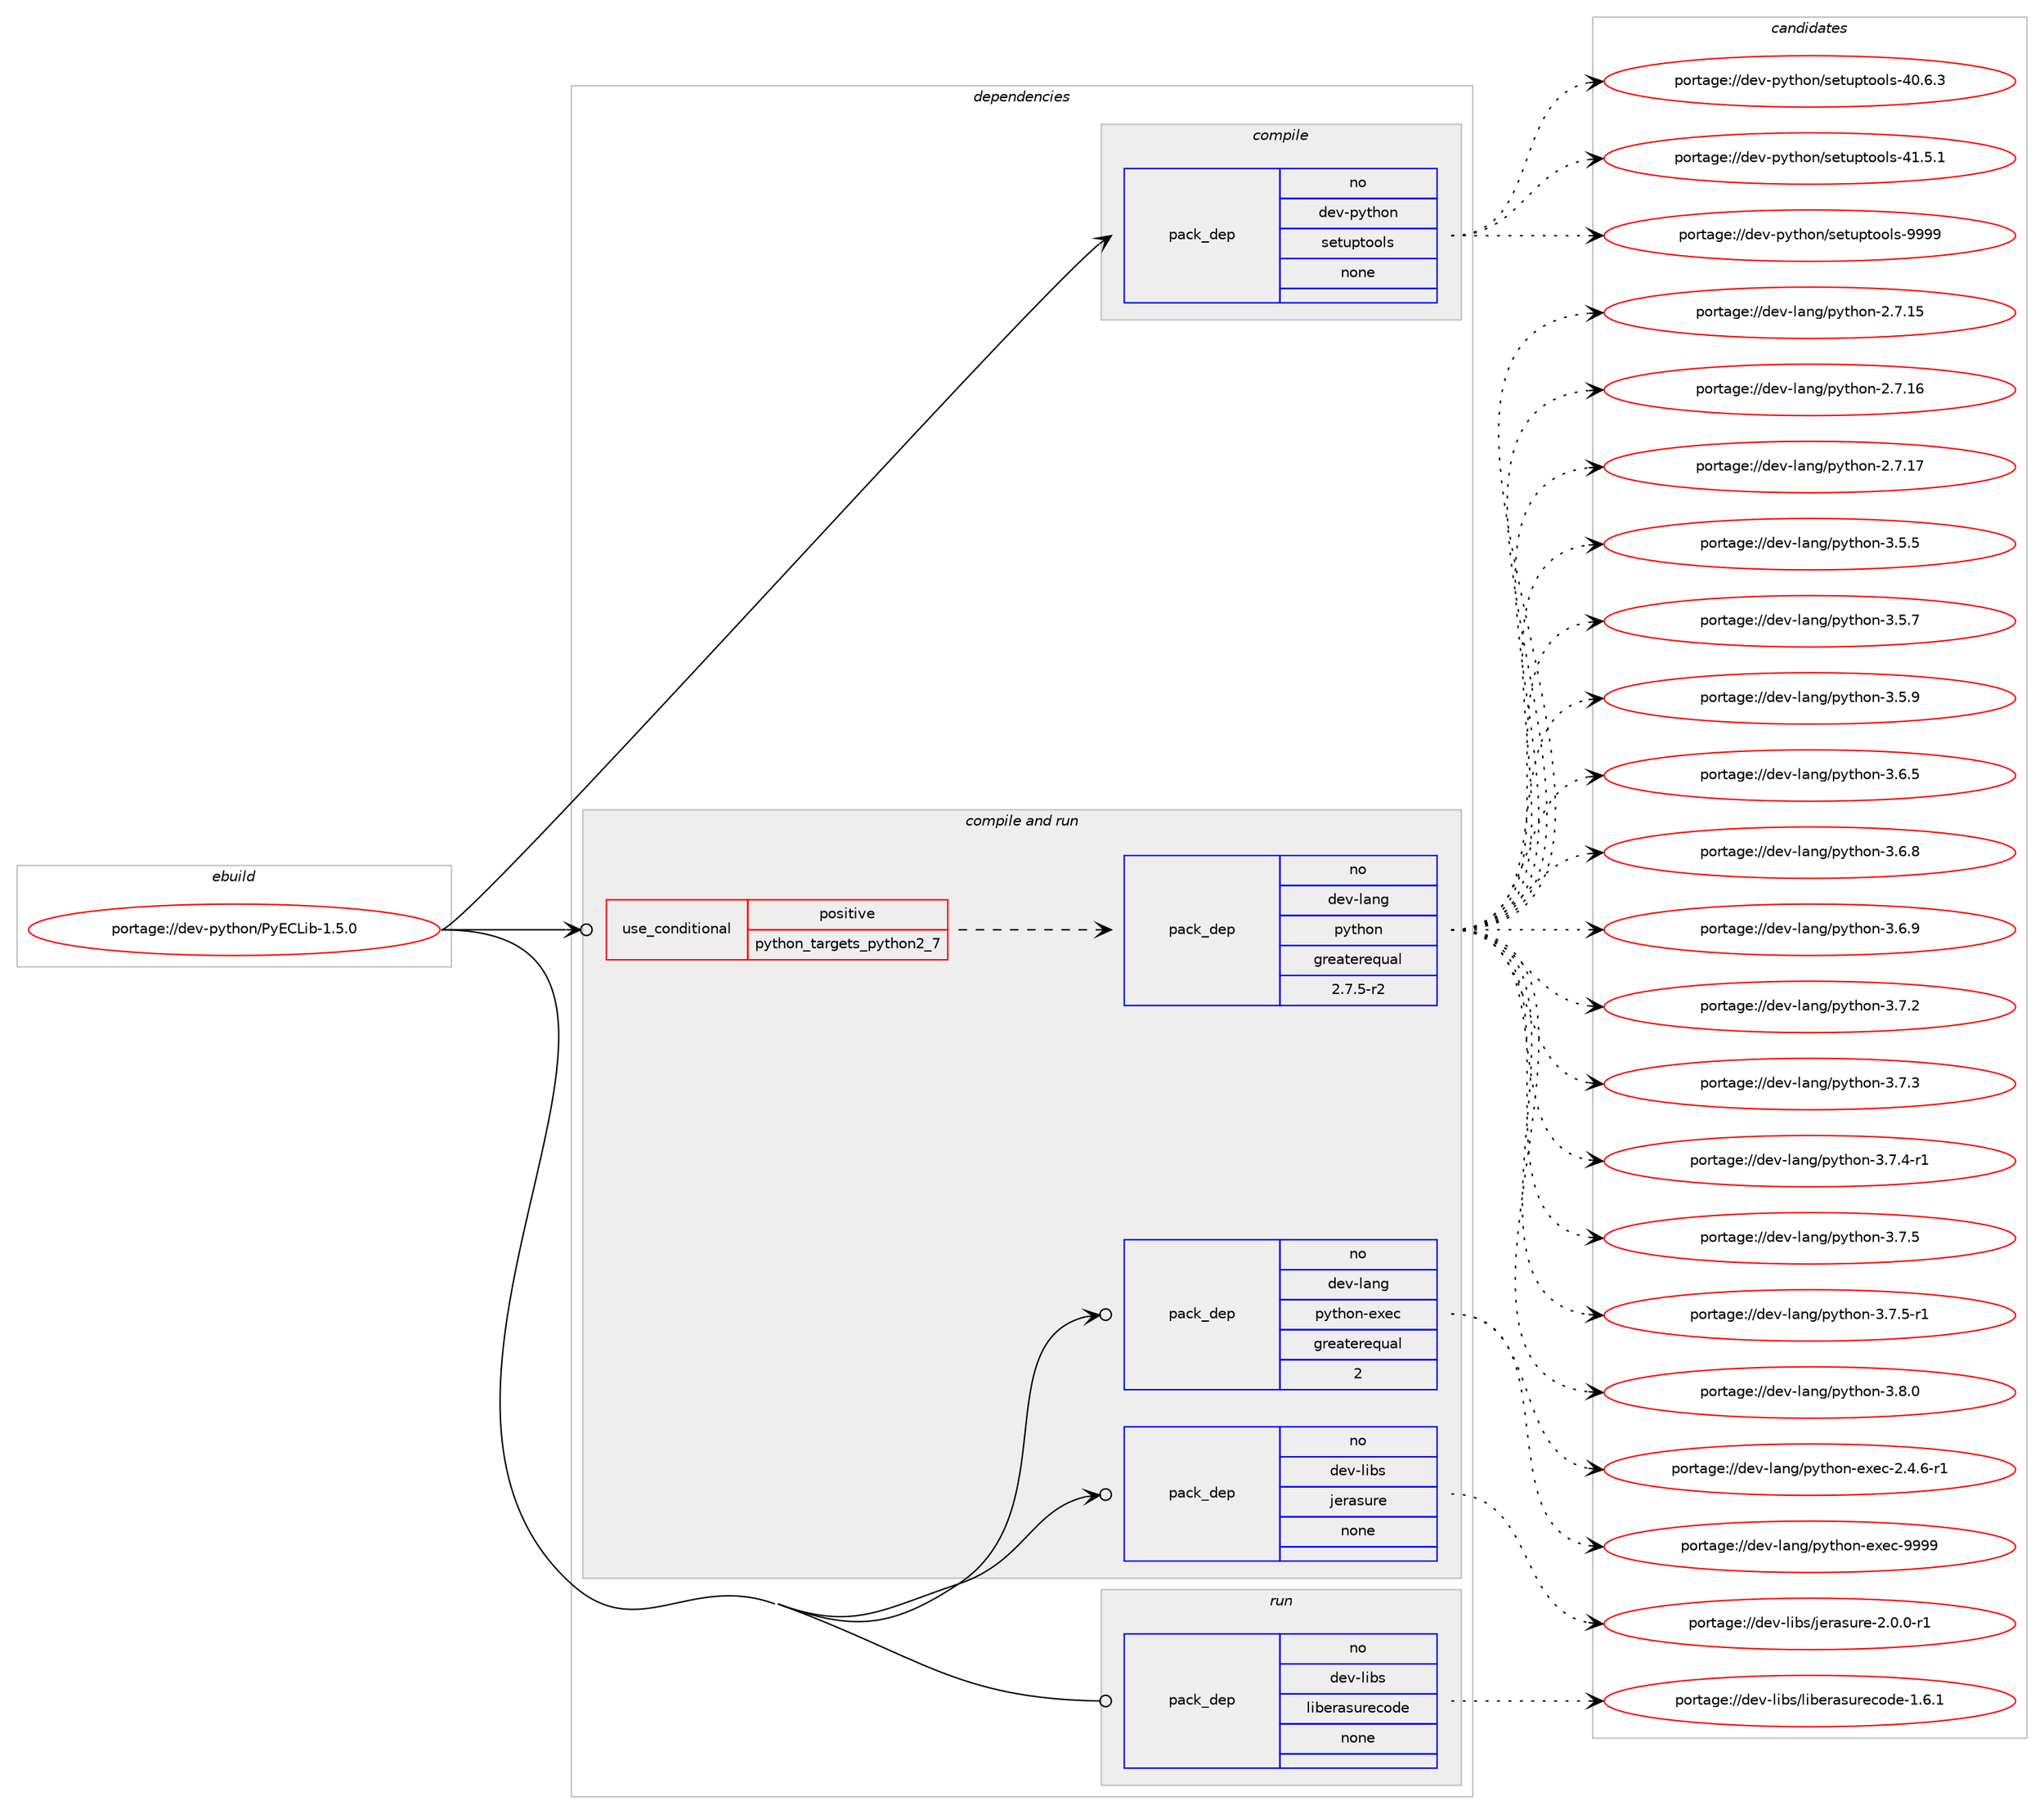 digraph prolog {

# *************
# Graph options
# *************

newrank=true;
concentrate=true;
compound=true;
graph [rankdir=LR,fontname=Helvetica,fontsize=10,ranksep=1.5];#, ranksep=2.5, nodesep=0.2];
edge  [arrowhead=vee];
node  [fontname=Helvetica,fontsize=10];

# **********
# The ebuild
# **********

subgraph cluster_leftcol {
color=gray;
rank=same;
label=<<i>ebuild</i>>;
id [label="portage://dev-python/PyECLib-1.5.0", color=red, width=4, href="../dev-python/PyECLib-1.5.0.svg"];
}

# ****************
# The dependencies
# ****************

subgraph cluster_midcol {
color=gray;
label=<<i>dependencies</i>>;
subgraph cluster_compile {
fillcolor="#eeeeee";
style=filled;
label=<<i>compile</i>>;
subgraph pack99532 {
dependency127804 [label=<<TABLE BORDER="0" CELLBORDER="1" CELLSPACING="0" CELLPADDING="4" WIDTH="220"><TR><TD ROWSPAN="6" CELLPADDING="30">pack_dep</TD></TR><TR><TD WIDTH="110">no</TD></TR><TR><TD>dev-python</TD></TR><TR><TD>setuptools</TD></TR><TR><TD>none</TD></TR><TR><TD></TD></TR></TABLE>>, shape=none, color=blue];
}
id:e -> dependency127804:w [weight=20,style="solid",arrowhead="vee"];
}
subgraph cluster_compileandrun {
fillcolor="#eeeeee";
style=filled;
label=<<i>compile and run</i>>;
subgraph cond24971 {
dependency127805 [label=<<TABLE BORDER="0" CELLBORDER="1" CELLSPACING="0" CELLPADDING="4"><TR><TD ROWSPAN="3" CELLPADDING="10">use_conditional</TD></TR><TR><TD>positive</TD></TR><TR><TD>python_targets_python2_7</TD></TR></TABLE>>, shape=none, color=red];
subgraph pack99533 {
dependency127806 [label=<<TABLE BORDER="0" CELLBORDER="1" CELLSPACING="0" CELLPADDING="4" WIDTH="220"><TR><TD ROWSPAN="6" CELLPADDING="30">pack_dep</TD></TR><TR><TD WIDTH="110">no</TD></TR><TR><TD>dev-lang</TD></TR><TR><TD>python</TD></TR><TR><TD>greaterequal</TD></TR><TR><TD>2.7.5-r2</TD></TR></TABLE>>, shape=none, color=blue];
}
dependency127805:e -> dependency127806:w [weight=20,style="dashed",arrowhead="vee"];
}
id:e -> dependency127805:w [weight=20,style="solid",arrowhead="odotvee"];
subgraph pack99534 {
dependency127807 [label=<<TABLE BORDER="0" CELLBORDER="1" CELLSPACING="0" CELLPADDING="4" WIDTH="220"><TR><TD ROWSPAN="6" CELLPADDING="30">pack_dep</TD></TR><TR><TD WIDTH="110">no</TD></TR><TR><TD>dev-lang</TD></TR><TR><TD>python-exec</TD></TR><TR><TD>greaterequal</TD></TR><TR><TD>2</TD></TR></TABLE>>, shape=none, color=blue];
}
id:e -> dependency127807:w [weight=20,style="solid",arrowhead="odotvee"];
subgraph pack99535 {
dependency127808 [label=<<TABLE BORDER="0" CELLBORDER="1" CELLSPACING="0" CELLPADDING="4" WIDTH="220"><TR><TD ROWSPAN="6" CELLPADDING="30">pack_dep</TD></TR><TR><TD WIDTH="110">no</TD></TR><TR><TD>dev-libs</TD></TR><TR><TD>jerasure</TD></TR><TR><TD>none</TD></TR><TR><TD></TD></TR></TABLE>>, shape=none, color=blue];
}
id:e -> dependency127808:w [weight=20,style="solid",arrowhead="odotvee"];
}
subgraph cluster_run {
fillcolor="#eeeeee";
style=filled;
label=<<i>run</i>>;
subgraph pack99536 {
dependency127809 [label=<<TABLE BORDER="0" CELLBORDER="1" CELLSPACING="0" CELLPADDING="4" WIDTH="220"><TR><TD ROWSPAN="6" CELLPADDING="30">pack_dep</TD></TR><TR><TD WIDTH="110">no</TD></TR><TR><TD>dev-libs</TD></TR><TR><TD>liberasurecode</TD></TR><TR><TD>none</TD></TR><TR><TD></TD></TR></TABLE>>, shape=none, color=blue];
}
id:e -> dependency127809:w [weight=20,style="solid",arrowhead="odot"];
}
}

# **************
# The candidates
# **************

subgraph cluster_choices {
rank=same;
color=gray;
label=<<i>candidates</i>>;

subgraph choice99532 {
color=black;
nodesep=1;
choiceportage100101118451121211161041111104711510111611711211611111110811545524846544651 [label="portage://dev-python/setuptools-40.6.3", color=red, width=4,href="../dev-python/setuptools-40.6.3.svg"];
choiceportage100101118451121211161041111104711510111611711211611111110811545524946534649 [label="portage://dev-python/setuptools-41.5.1", color=red, width=4,href="../dev-python/setuptools-41.5.1.svg"];
choiceportage10010111845112121116104111110471151011161171121161111111081154557575757 [label="portage://dev-python/setuptools-9999", color=red, width=4,href="../dev-python/setuptools-9999.svg"];
dependency127804:e -> choiceportage100101118451121211161041111104711510111611711211611111110811545524846544651:w [style=dotted,weight="100"];
dependency127804:e -> choiceportage100101118451121211161041111104711510111611711211611111110811545524946534649:w [style=dotted,weight="100"];
dependency127804:e -> choiceportage10010111845112121116104111110471151011161171121161111111081154557575757:w [style=dotted,weight="100"];
}
subgraph choice99533 {
color=black;
nodesep=1;
choiceportage10010111845108971101034711212111610411111045504655464953 [label="portage://dev-lang/python-2.7.15", color=red, width=4,href="../dev-lang/python-2.7.15.svg"];
choiceportage10010111845108971101034711212111610411111045504655464954 [label="portage://dev-lang/python-2.7.16", color=red, width=4,href="../dev-lang/python-2.7.16.svg"];
choiceportage10010111845108971101034711212111610411111045504655464955 [label="portage://dev-lang/python-2.7.17", color=red, width=4,href="../dev-lang/python-2.7.17.svg"];
choiceportage100101118451089711010347112121116104111110455146534653 [label="portage://dev-lang/python-3.5.5", color=red, width=4,href="../dev-lang/python-3.5.5.svg"];
choiceportage100101118451089711010347112121116104111110455146534655 [label="portage://dev-lang/python-3.5.7", color=red, width=4,href="../dev-lang/python-3.5.7.svg"];
choiceportage100101118451089711010347112121116104111110455146534657 [label="portage://dev-lang/python-3.5.9", color=red, width=4,href="../dev-lang/python-3.5.9.svg"];
choiceportage100101118451089711010347112121116104111110455146544653 [label="portage://dev-lang/python-3.6.5", color=red, width=4,href="../dev-lang/python-3.6.5.svg"];
choiceportage100101118451089711010347112121116104111110455146544656 [label="portage://dev-lang/python-3.6.8", color=red, width=4,href="../dev-lang/python-3.6.8.svg"];
choiceportage100101118451089711010347112121116104111110455146544657 [label="portage://dev-lang/python-3.6.9", color=red, width=4,href="../dev-lang/python-3.6.9.svg"];
choiceportage100101118451089711010347112121116104111110455146554650 [label="portage://dev-lang/python-3.7.2", color=red, width=4,href="../dev-lang/python-3.7.2.svg"];
choiceportage100101118451089711010347112121116104111110455146554651 [label="portage://dev-lang/python-3.7.3", color=red, width=4,href="../dev-lang/python-3.7.3.svg"];
choiceportage1001011184510897110103471121211161041111104551465546524511449 [label="portage://dev-lang/python-3.7.4-r1", color=red, width=4,href="../dev-lang/python-3.7.4-r1.svg"];
choiceportage100101118451089711010347112121116104111110455146554653 [label="portage://dev-lang/python-3.7.5", color=red, width=4,href="../dev-lang/python-3.7.5.svg"];
choiceportage1001011184510897110103471121211161041111104551465546534511449 [label="portage://dev-lang/python-3.7.5-r1", color=red, width=4,href="../dev-lang/python-3.7.5-r1.svg"];
choiceportage100101118451089711010347112121116104111110455146564648 [label="portage://dev-lang/python-3.8.0", color=red, width=4,href="../dev-lang/python-3.8.0.svg"];
dependency127806:e -> choiceportage10010111845108971101034711212111610411111045504655464953:w [style=dotted,weight="100"];
dependency127806:e -> choiceportage10010111845108971101034711212111610411111045504655464954:w [style=dotted,weight="100"];
dependency127806:e -> choiceportage10010111845108971101034711212111610411111045504655464955:w [style=dotted,weight="100"];
dependency127806:e -> choiceportage100101118451089711010347112121116104111110455146534653:w [style=dotted,weight="100"];
dependency127806:e -> choiceportage100101118451089711010347112121116104111110455146534655:w [style=dotted,weight="100"];
dependency127806:e -> choiceportage100101118451089711010347112121116104111110455146534657:w [style=dotted,weight="100"];
dependency127806:e -> choiceportage100101118451089711010347112121116104111110455146544653:w [style=dotted,weight="100"];
dependency127806:e -> choiceportage100101118451089711010347112121116104111110455146544656:w [style=dotted,weight="100"];
dependency127806:e -> choiceportage100101118451089711010347112121116104111110455146544657:w [style=dotted,weight="100"];
dependency127806:e -> choiceportage100101118451089711010347112121116104111110455146554650:w [style=dotted,weight="100"];
dependency127806:e -> choiceportage100101118451089711010347112121116104111110455146554651:w [style=dotted,weight="100"];
dependency127806:e -> choiceportage1001011184510897110103471121211161041111104551465546524511449:w [style=dotted,weight="100"];
dependency127806:e -> choiceportage100101118451089711010347112121116104111110455146554653:w [style=dotted,weight="100"];
dependency127806:e -> choiceportage1001011184510897110103471121211161041111104551465546534511449:w [style=dotted,weight="100"];
dependency127806:e -> choiceportage100101118451089711010347112121116104111110455146564648:w [style=dotted,weight="100"];
}
subgraph choice99534 {
color=black;
nodesep=1;
choiceportage10010111845108971101034711212111610411111045101120101994550465246544511449 [label="portage://dev-lang/python-exec-2.4.6-r1", color=red, width=4,href="../dev-lang/python-exec-2.4.6-r1.svg"];
choiceportage10010111845108971101034711212111610411111045101120101994557575757 [label="portage://dev-lang/python-exec-9999", color=red, width=4,href="../dev-lang/python-exec-9999.svg"];
dependency127807:e -> choiceportage10010111845108971101034711212111610411111045101120101994550465246544511449:w [style=dotted,weight="100"];
dependency127807:e -> choiceportage10010111845108971101034711212111610411111045101120101994557575757:w [style=dotted,weight="100"];
}
subgraph choice99535 {
color=black;
nodesep=1;
choiceportage100101118451081059811547106101114971151171141014550464846484511449 [label="portage://dev-libs/jerasure-2.0.0-r1", color=red, width=4,href="../dev-libs/jerasure-2.0.0-r1.svg"];
dependency127808:e -> choiceportage100101118451081059811547106101114971151171141014550464846484511449:w [style=dotted,weight="100"];
}
subgraph choice99536 {
color=black;
nodesep=1;
choiceportage100101118451081059811547108105981011149711511711410199111100101454946544649 [label="portage://dev-libs/liberasurecode-1.6.1", color=red, width=4,href="../dev-libs/liberasurecode-1.6.1.svg"];
dependency127809:e -> choiceportage100101118451081059811547108105981011149711511711410199111100101454946544649:w [style=dotted,weight="100"];
}
}

}
